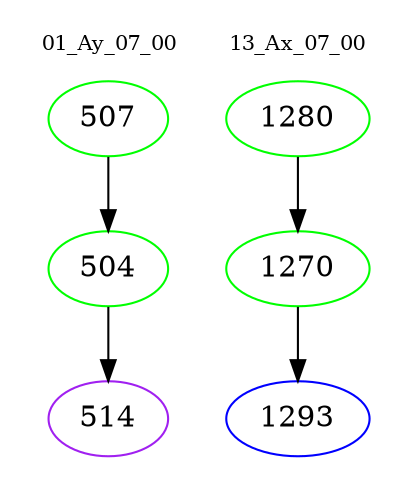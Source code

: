 digraph{
subgraph cluster_0 {
color = white
label = "01_Ay_07_00";
fontsize=10;
T0_507 [label="507", color="green"]
T0_507 -> T0_504 [color="black"]
T0_504 [label="504", color="green"]
T0_504 -> T0_514 [color="black"]
T0_514 [label="514", color="purple"]
}
subgraph cluster_1 {
color = white
label = "13_Ax_07_00";
fontsize=10;
T1_1280 [label="1280", color="green"]
T1_1280 -> T1_1270 [color="black"]
T1_1270 [label="1270", color="green"]
T1_1270 -> T1_1293 [color="black"]
T1_1293 [label="1293", color="blue"]
}
}
